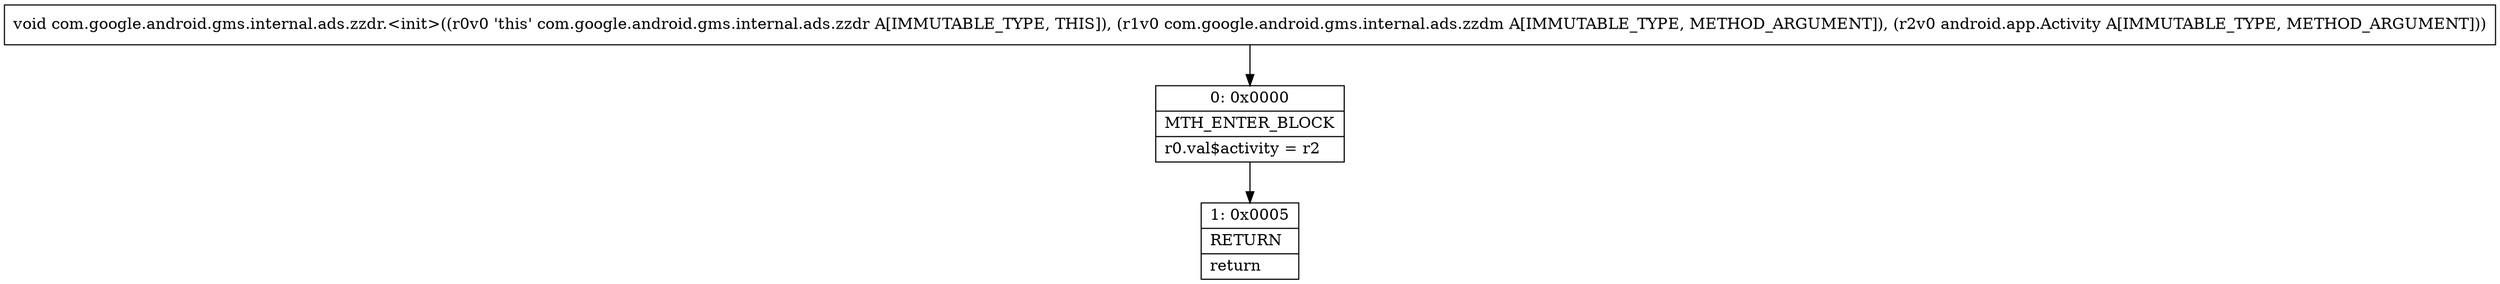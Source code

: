 digraph "CFG forcom.google.android.gms.internal.ads.zzdr.\<init\>(Lcom\/google\/android\/gms\/internal\/ads\/zzdm;Landroid\/app\/Activity;)V" {
Node_0 [shape=record,label="{0\:\ 0x0000|MTH_ENTER_BLOCK\l|r0.val$activity = r2\l}"];
Node_1 [shape=record,label="{1\:\ 0x0005|RETURN\l|return\l}"];
MethodNode[shape=record,label="{void com.google.android.gms.internal.ads.zzdr.\<init\>((r0v0 'this' com.google.android.gms.internal.ads.zzdr A[IMMUTABLE_TYPE, THIS]), (r1v0 com.google.android.gms.internal.ads.zzdm A[IMMUTABLE_TYPE, METHOD_ARGUMENT]), (r2v0 android.app.Activity A[IMMUTABLE_TYPE, METHOD_ARGUMENT])) }"];
MethodNode -> Node_0;
Node_0 -> Node_1;
}

